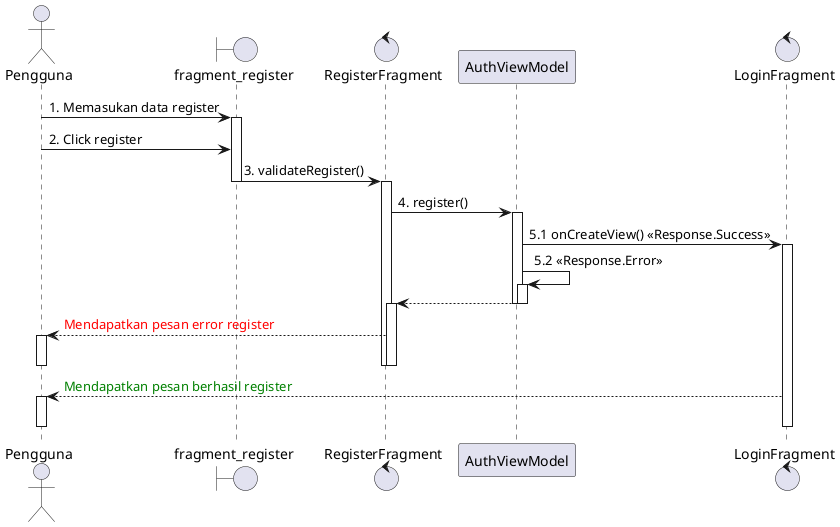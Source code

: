 @startuml
'https://plantuml.com/sequence-diagram
actor       Pengguna
boundary    fragment_register
control     RegisterFragment

Pengguna -> fragment_register : 1. Memasukan data register
activate fragment_register
Pengguna -> fragment_register : 2. Click register

fragment_register -> RegisterFragment : 3. validateRegister()
deactivate fragment_register

activate RegisterFragment
RegisterFragment -> AuthViewModel : 4. register()
activate AuthViewModel

control LoginFragment
AuthViewModel -> LoginFragment : 5.1 onCreateView() <<Response.Success>>
activate LoginFragment

AuthViewModel -> AuthViewModel : 5.2 <<Response.Error>>
activate AuthViewModel
RegisterFragment <-- AuthViewModel
deactivate AuthViewModel
deactivate AuthViewModel

activate RegisterFragment
Pengguna <-- RegisterFragment : <font color=red>Mendapatkan pesan error register
activate Pengguna
deactivate Pengguna
deactivate RegisterFragment
deactivate RegisterFragment

Pengguna <-- LoginFragment :  <font color=green>Mendapatkan pesan berhasil register
activate Pengguna
deactivate Pengguna
deactivate LoginFragment
deactivate LoginFragment

@enduml